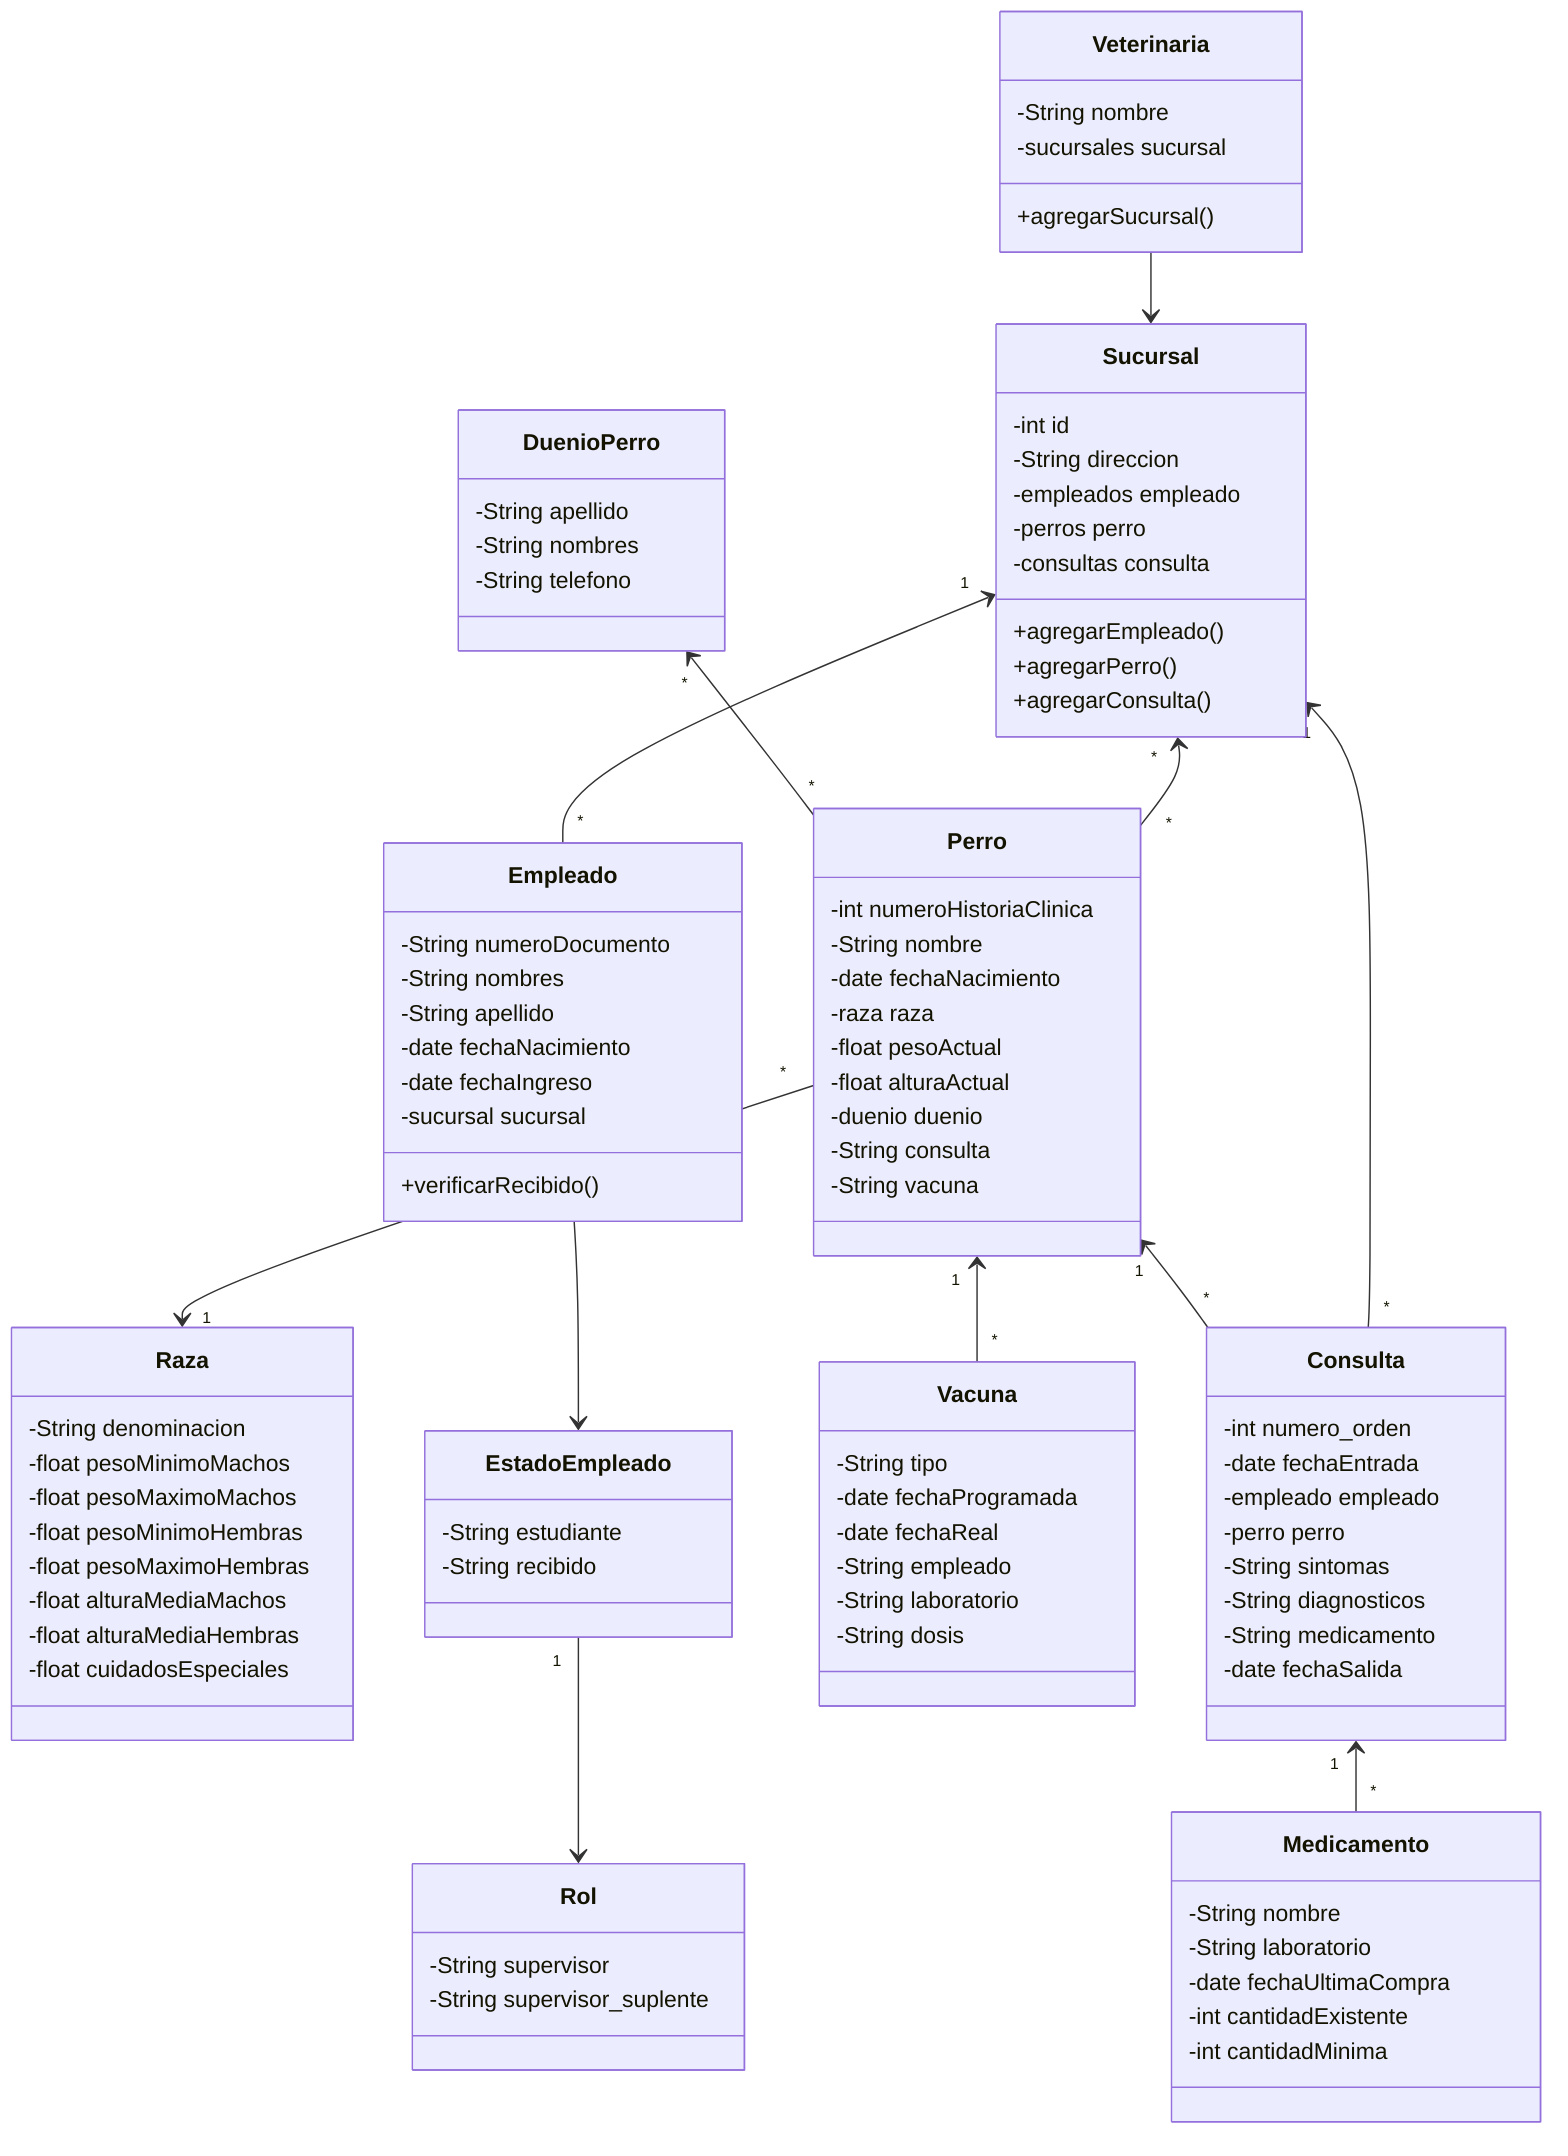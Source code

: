 classDiagram
class Veterinaria {
  -String nombre
  -sucursales sucursal
  +agregarSucursal()
}
class Sucursal {
  -int id
  -String direccion
  -empleados empleado
  -perros perro
  -consultas consulta
  +agregarEmpleado()
  +agregarPerro()
  +agregarConsulta()
}
class Empleado {
  -String numeroDocumento
  -String nombres
  -String apellido
  -date fechaNacimiento
  -date fechaIngreso
  -sucursal sucursal

  +verificarRecibido()
  
}
class Perro {
  -int numeroHistoriaClinica
  -String nombre
  -date fechaNacimiento
  -raza raza
  -float pesoActual
  -float alturaActual
  -duenio duenio
  -String consulta
  -String vacuna
}
class Raza {
  -String denominacion
  -float pesoMinimoMachos
  -float pesoMaximoMachos
  -float pesoMinimoHembras
  -float pesoMaximoHembras
  -float alturaMediaMachos
  -float alturaMediaHembras
  -float cuidadosEspeciales
}
class Consulta {
  -int numero_orden
  -date fechaEntrada
  -empleado empleado
  -perro perro
  -String sintomas
  -String diagnosticos
  -String medicamento
  -date fechaSalida
}
class Vacuna {
  -String tipo
  -date fechaProgramada
  -date fechaReal
  -String empleado
  -String laboratorio
  -String dosis
}
class Medicamento {
  -String nombre
  -String laboratorio
  -date fechaUltimaCompra
  -int cantidadExistente
  -int cantidadMinima
}

class DuenioPerro {
  -String apellido
  -String nombres
  -String telefono
}
class EstadoEmpleado {
  -String estudiante
  -String recibido
}

class Rol {
  -String supervisor
  -String supervisor_suplente
}

Veterinaria --> Sucursal
Sucursal "1" <-- "*" Empleado
Sucursal "*" <-- "*" Perro
Sucursal "1" <-- "*" Consulta
Empleado --> EstadoEmpleado
Perro "1" <-- "*" Consulta
Perro "1" <-- "*" Vacuna
Consulta "1" <-- "*" Medicamento
Perro "*" --> "1" Raza
DuenioPerro "*" <-- "*" Perro
EstadoEmpleado "1" --> Rol